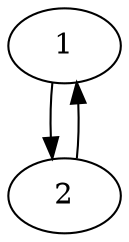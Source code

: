 digraph "OutTree-Balanced-MaxBf-3_Nodes_7_CCR_2.0_WeightType_Random" {
	1	[Weight=2];
	2	[Weigts=1];
	1 -> 2 [Weight=2];
	2 -> 1 [Weigght=1];
}
